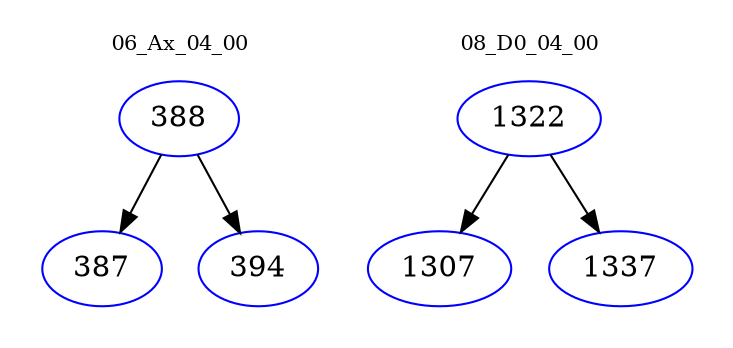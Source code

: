 digraph{
subgraph cluster_0 {
color = white
label = "06_Ax_04_00";
fontsize=10;
T0_388 [label="388", color="blue"]
T0_388 -> T0_387 [color="black"]
T0_387 [label="387", color="blue"]
T0_388 -> T0_394 [color="black"]
T0_394 [label="394", color="blue"]
}
subgraph cluster_1 {
color = white
label = "08_D0_04_00";
fontsize=10;
T1_1322 [label="1322", color="blue"]
T1_1322 -> T1_1307 [color="black"]
T1_1307 [label="1307", color="blue"]
T1_1322 -> T1_1337 [color="black"]
T1_1337 [label="1337", color="blue"]
}
}

